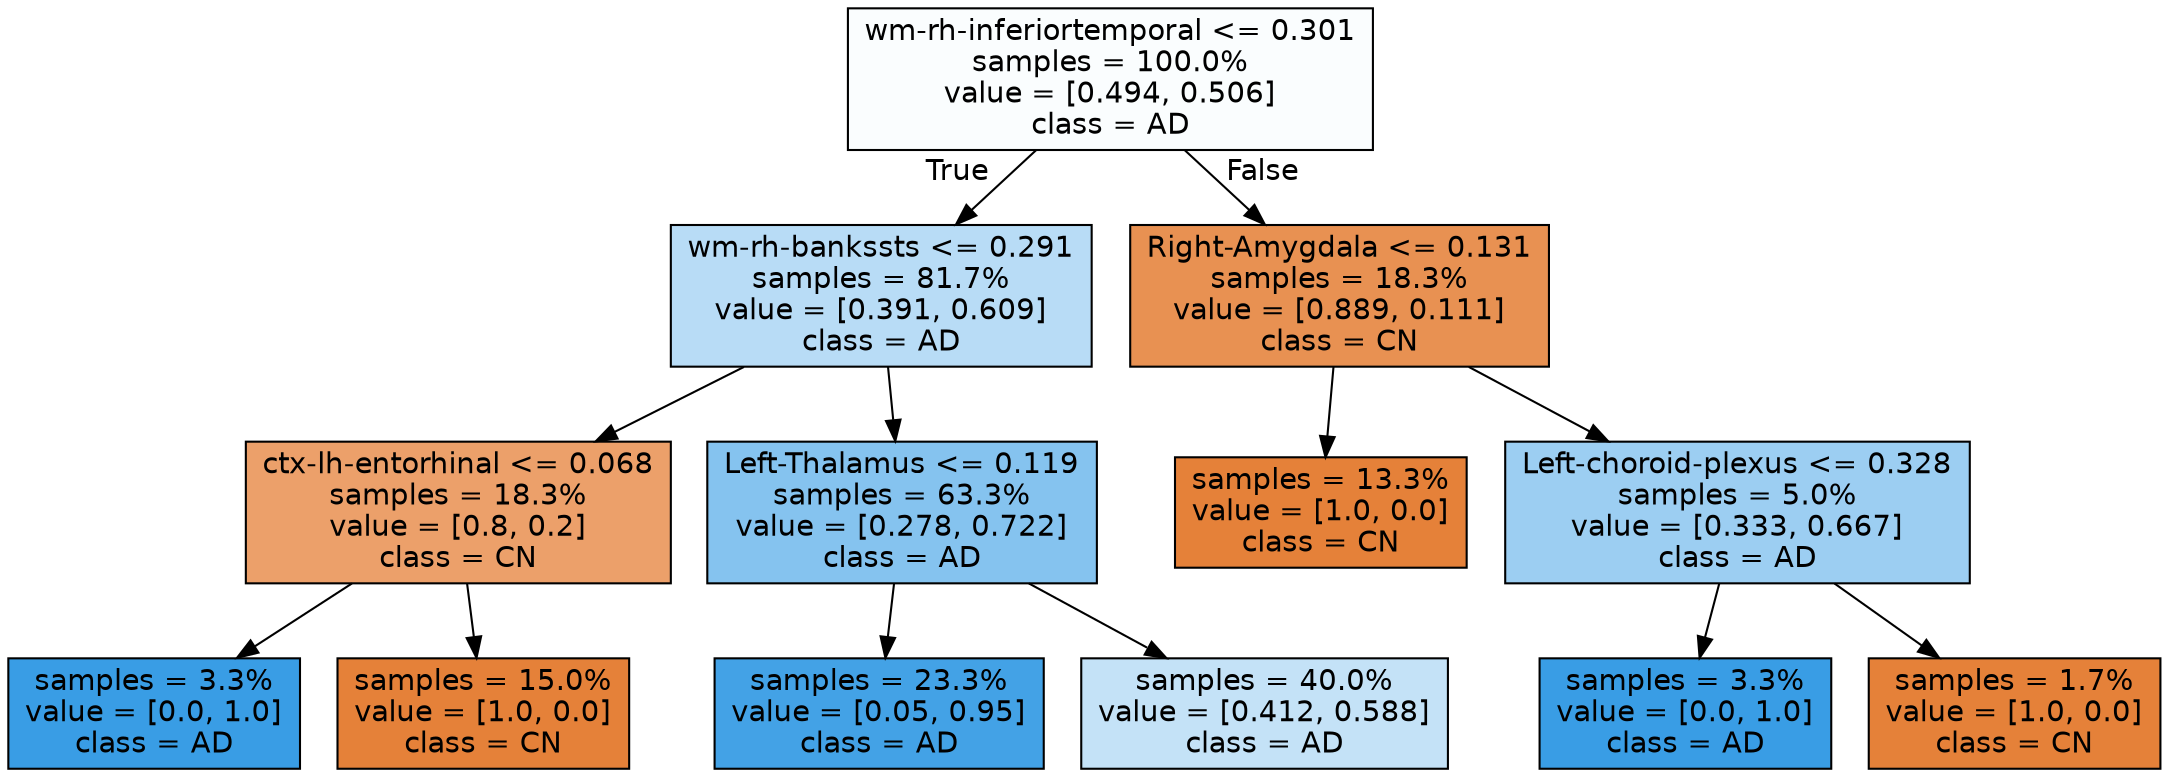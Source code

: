 digraph Tree {
node [shape=box, style="filled", color="black", fontname="helvetica"] ;
edge [fontname="helvetica"] ;
0 [label="wm-rh-inferiortemporal <= 0.301\nsamples = 100.0%\nvalue = [0.494, 0.506]\nclass = AD", fillcolor="#fafdfe"] ;
1 [label="wm-rh-bankssts <= 0.291\nsamples = 81.7%\nvalue = [0.391, 0.609]\nclass = AD", fillcolor="#b8dcf6"] ;
0 -> 1 [labeldistance=2.5, labelangle=45, headlabel="True"] ;
2 [label="ctx-lh-entorhinal <= 0.068\nsamples = 18.3%\nvalue = [0.8, 0.2]\nclass = CN", fillcolor="#eca06a"] ;
1 -> 2 ;
3 [label="samples = 3.3%\nvalue = [0.0, 1.0]\nclass = AD", fillcolor="#399de5"] ;
2 -> 3 ;
4 [label="samples = 15.0%\nvalue = [1.0, 0.0]\nclass = CN", fillcolor="#e58139"] ;
2 -> 4 ;
5 [label="Left-Thalamus <= 0.119\nsamples = 63.3%\nvalue = [0.278, 0.722]\nclass = AD", fillcolor="#85c3ef"] ;
1 -> 5 ;
6 [label="samples = 23.3%\nvalue = [0.05, 0.95]\nclass = AD", fillcolor="#43a2e6"] ;
5 -> 6 ;
7 [label="samples = 40.0%\nvalue = [0.412, 0.588]\nclass = AD", fillcolor="#c4e2f7"] ;
5 -> 7 ;
8 [label="Right-Amygdala <= 0.131\nsamples = 18.3%\nvalue = [0.889, 0.111]\nclass = CN", fillcolor="#e89152"] ;
0 -> 8 [labeldistance=2.5, labelangle=-45, headlabel="False"] ;
9 [label="samples = 13.3%\nvalue = [1.0, 0.0]\nclass = CN", fillcolor="#e58139"] ;
8 -> 9 ;
10 [label="Left-choroid-plexus <= 0.328\nsamples = 5.0%\nvalue = [0.333, 0.667]\nclass = AD", fillcolor="#9ccef2"] ;
8 -> 10 ;
11 [label="samples = 3.3%\nvalue = [0.0, 1.0]\nclass = AD", fillcolor="#399de5"] ;
10 -> 11 ;
12 [label="samples = 1.7%\nvalue = [1.0, 0.0]\nclass = CN", fillcolor="#e58139"] ;
10 -> 12 ;
}

